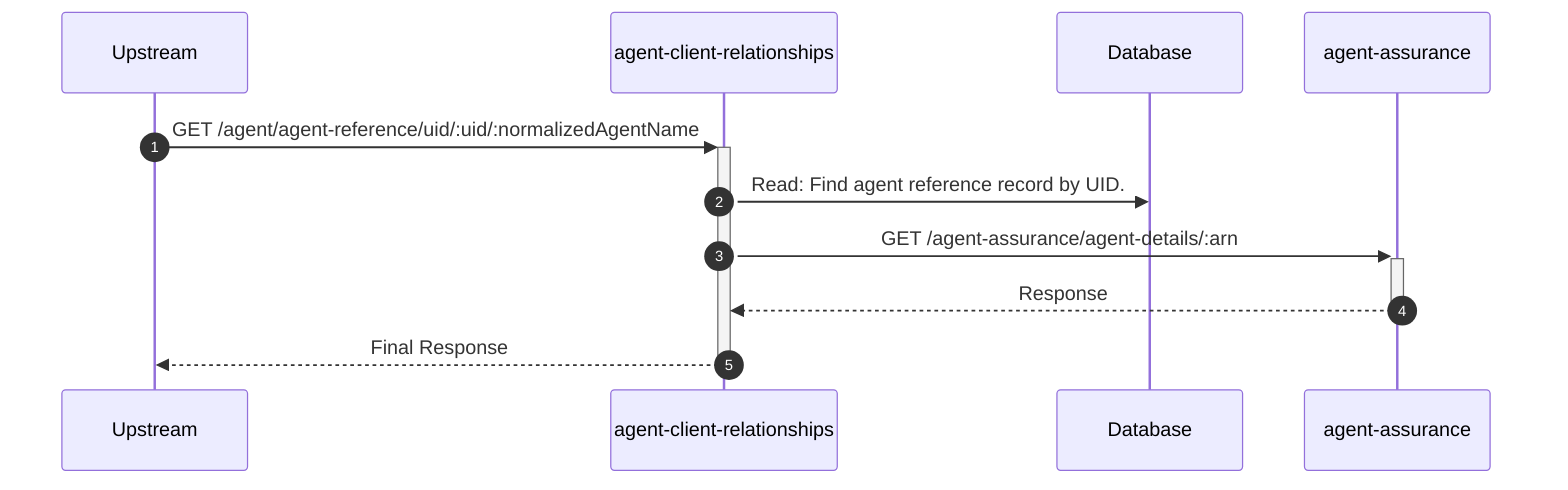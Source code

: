 sequenceDiagram
    autonumber
    participant Upstream
    participant agent-client-relationships
    participant Database
    participant agent-assurance

    Upstream->>+agent-client-relationships: GET /agent/agent-reference/uid/:uid/:normalizedAgentName
    agent-client-relationships->>Database: Read: Find agent reference record by UID.
    agent-client-relationships->>+agent-assurance: GET /agent-assurance/agent-details/:arn
    agent-assurance-->>-agent-client-relationships: Response
    agent-client-relationships-->>-Upstream: Final Response